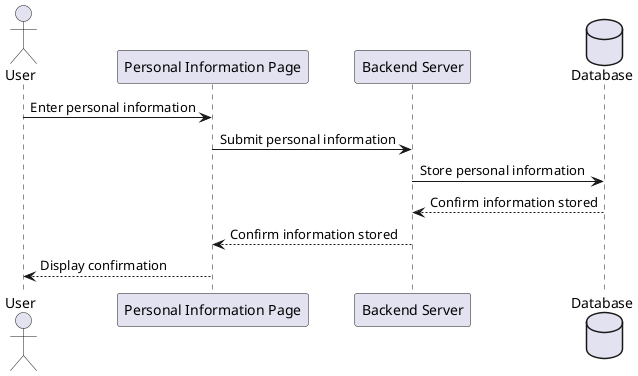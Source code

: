 ; filepath: /home/slightlywind/Repositories/Legacy/SWD392/sequence_diagrams/fill_personal_information.puml
@startuml
actor User
participant "Personal Information Page" as PersonalInfoPage
participant "Backend Server" as BackendServer
database Database

User -> PersonalInfoPage: Enter personal information
PersonalInfoPage -> BackendServer: Submit personal information
BackendServer -> Database: Store personal information
Database --> BackendServer: Confirm information stored
BackendServer --> PersonalInfoPage: Confirm information stored
PersonalInfoPage --> User: Display confirmation
@enduml